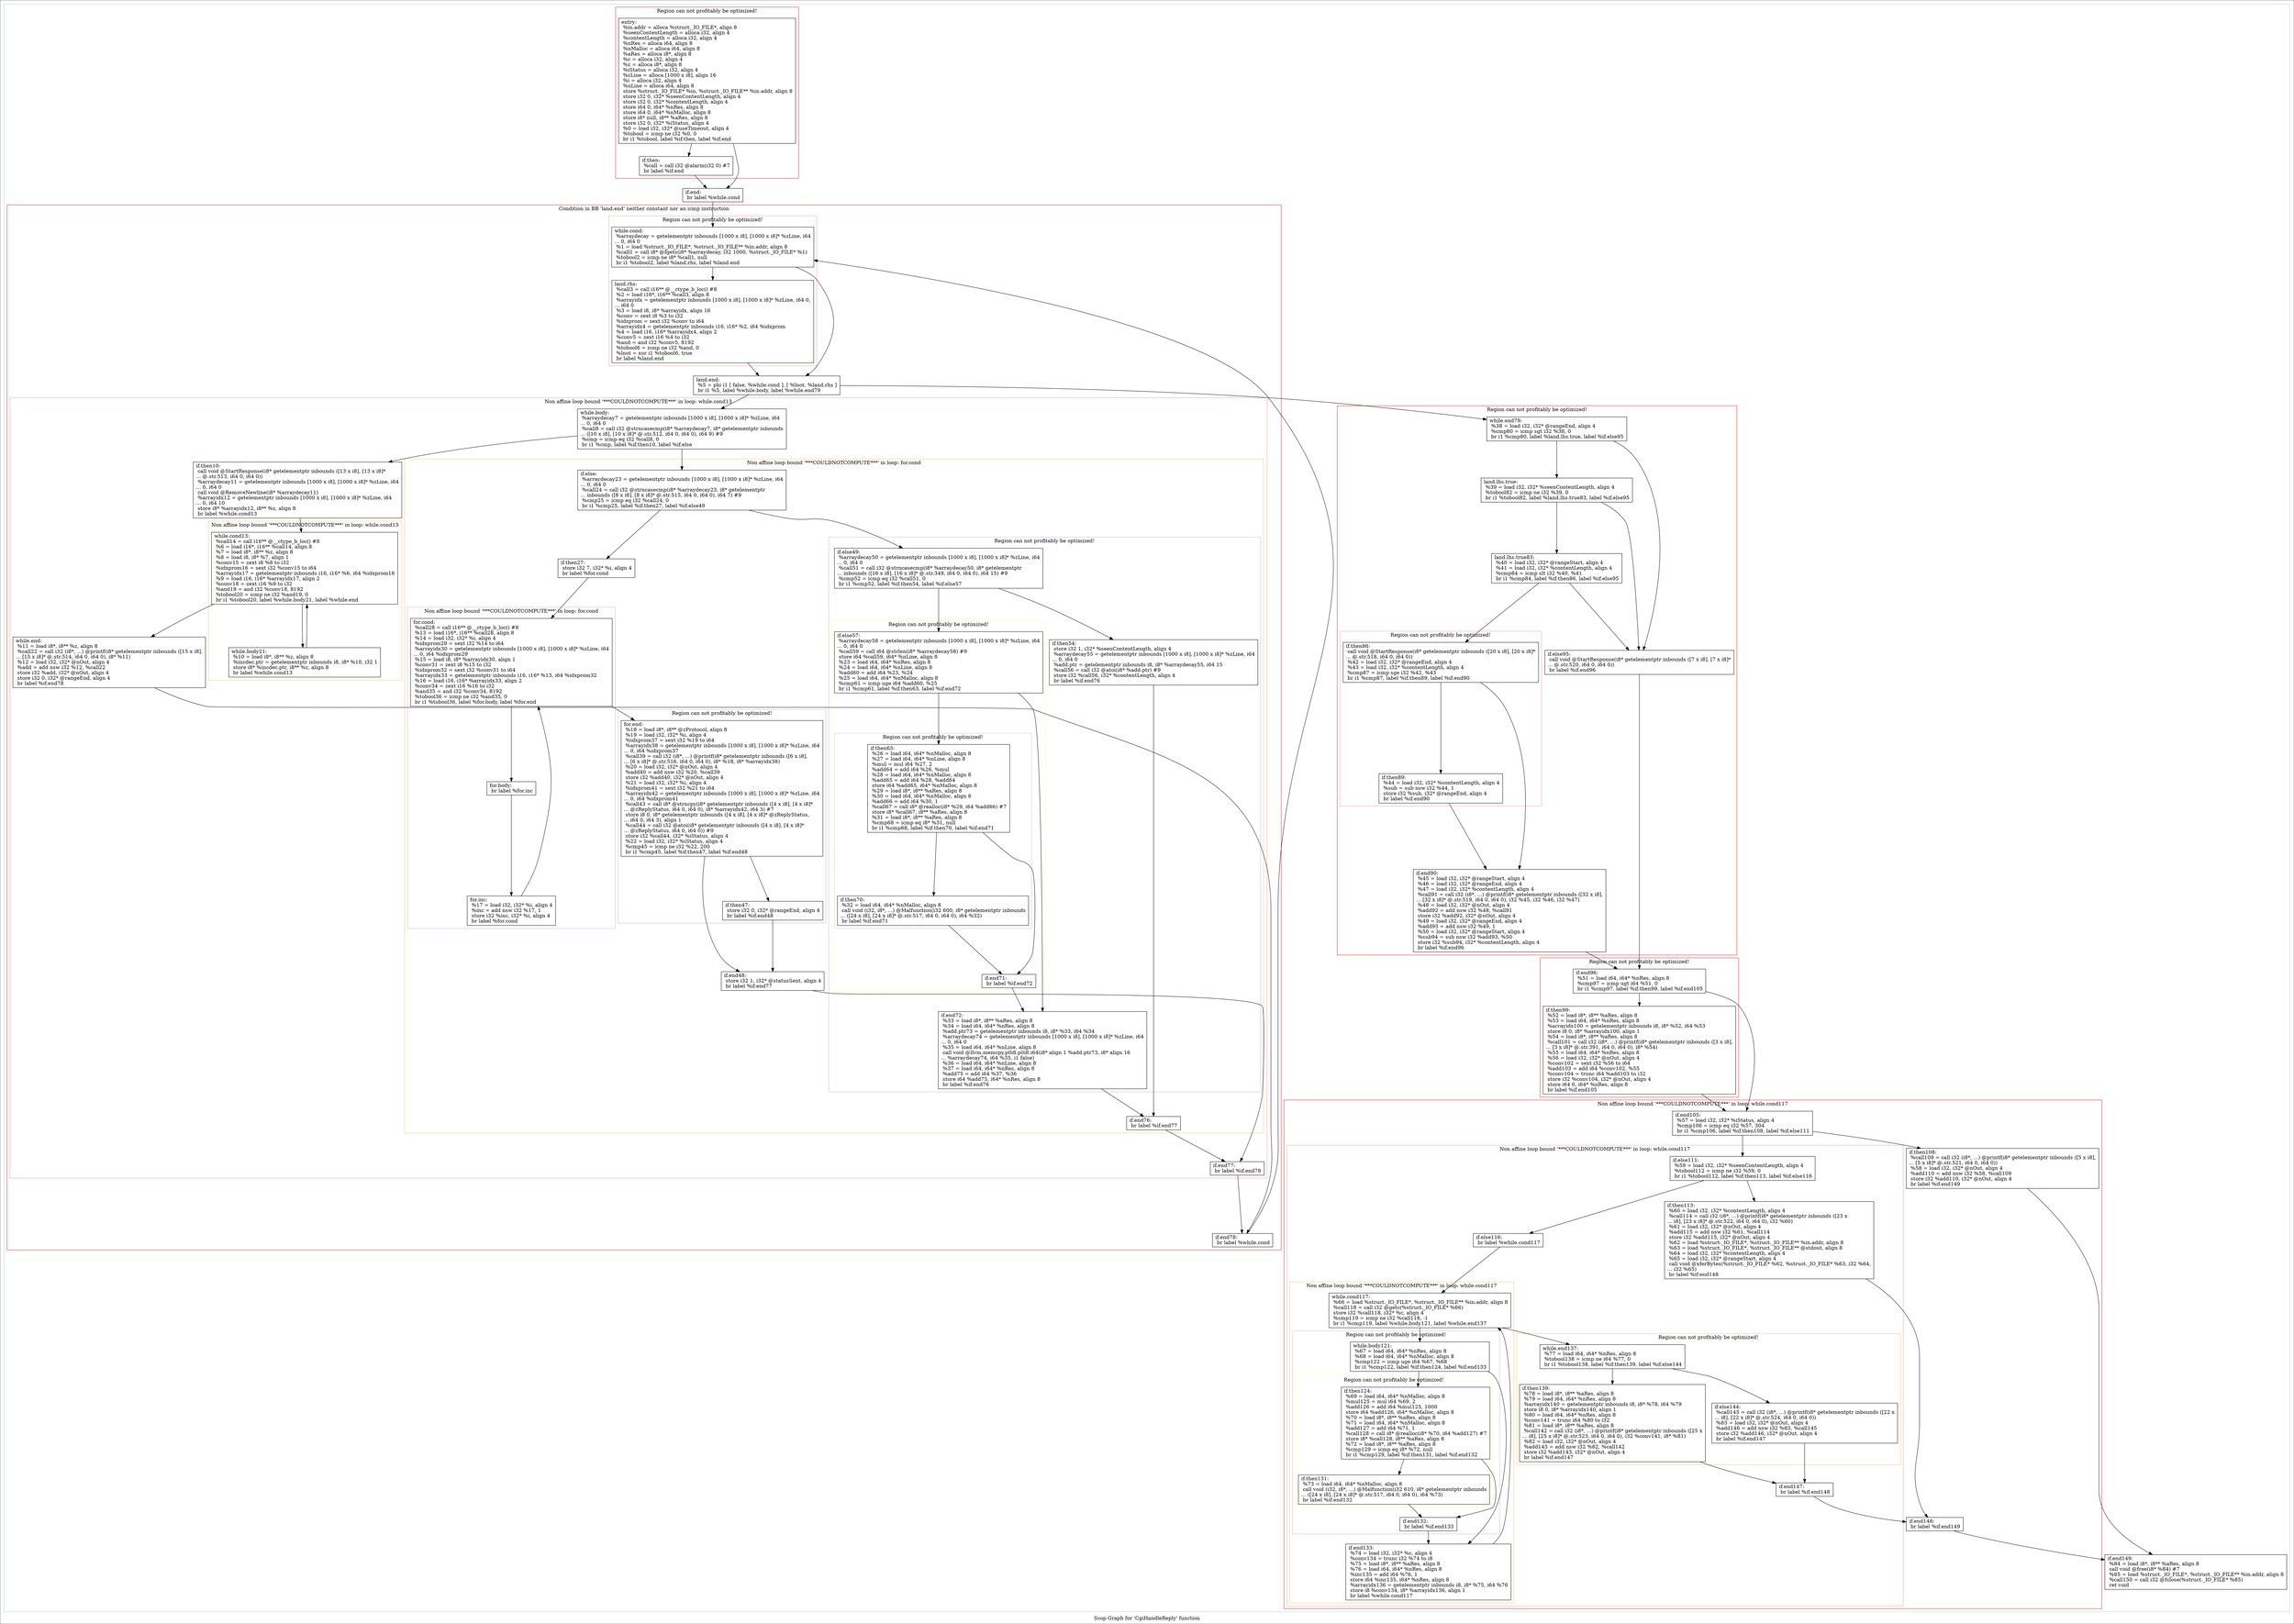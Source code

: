 digraph "Scop Graph for 'CgiHandleReply' function" {
	label="Scop Graph for 'CgiHandleReply' function";

	Node0x1fe49e0 [shape=record,label="{entry:\l  %in.addr = alloca %struct._IO_FILE*, align 8\l  %seenContentLength = alloca i32, align 4\l  %contentLength = alloca i32, align 4\l  %nRes = alloca i64, align 8\l  %nMalloc = alloca i64, align 8\l  %aRes = alloca i8*, align 8\l  %c = alloca i32, align 4\l  %z = alloca i8*, align 8\l  %iStatus = alloca i32, align 4\l  %zLine = alloca [1000 x i8], align 16\l  %i = alloca i32, align 4\l  %nLine = alloca i64, align 8\l  store %struct._IO_FILE* %in, %struct._IO_FILE** %in.addr, align 8\l  store i32 0, i32* %seenContentLength, align 4\l  store i32 0, i32* %contentLength, align 4\l  store i64 0, i64* %nRes, align 8\l  store i64 0, i64* %nMalloc, align 8\l  store i8* null, i8** %aRes, align 8\l  store i32 0, i32* %iStatus, align 4\l  %0 = load i32, i32* @useTimeout, align 4\l  %tobool = icmp ne i32 %0, 0\l  br i1 %tobool, label %if.then, label %if.end\l}"];
	Node0x1fe49e0 -> Node0x2001d90;
	Node0x1fe49e0 -> Node0x203e550;
	Node0x2001d90 [shape=record,label="{if.then:                                          \l  %call = call i32 @alarm(i32 0) #7\l  br label %if.end\l}"];
	Node0x2001d90 -> Node0x203e550;
	Node0x203e550 [shape=record,label="{if.end:                                           \l  br label %while.cond\l}"];
	Node0x203e550 -> Node0x2082cb0;
	Node0x2082cb0 [shape=record,label="{while.cond:                                       \l  %arraydecay = getelementptr inbounds [1000 x i8], [1000 x i8]* %zLine, i64\l... 0, i64 0\l  %1 = load %struct._IO_FILE*, %struct._IO_FILE** %in.addr, align 8\l  %call1 = call i8* @fgets(i8* %arraydecay, i32 1000, %struct._IO_FILE* %1)\l  %tobool2 = icmp ne i8* %call1, null\l  br i1 %tobool2, label %land.rhs, label %land.end\l}"];
	Node0x2082cb0 -> Node0x2085e60;
	Node0x2082cb0 -> Node0x207c4e0;
	Node0x2085e60 [shape=record,label="{land.rhs:                                         \l  %call3 = call i16** @__ctype_b_loc() #8\l  %2 = load i16*, i16** %call3, align 8\l  %arrayidx = getelementptr inbounds [1000 x i8], [1000 x i8]* %zLine, i64 0,\l... i64 0\l  %3 = load i8, i8* %arrayidx, align 16\l  %conv = zext i8 %3 to i32\l  %idxprom = sext i32 %conv to i64\l  %arrayidx4 = getelementptr inbounds i16, i16* %2, i64 %idxprom\l  %4 = load i16, i16* %arrayidx4, align 2\l  %conv5 = zext i16 %4 to i32\l  %and = and i32 %conv5, 8192\l  %tobool6 = icmp ne i32 %and, 0\l  %lnot = xor i1 %tobool6, true\l  br label %land.end\l}"];
	Node0x2085e60 -> Node0x207c4e0;
	Node0x207c4e0 [shape=record,label="{land.end:                                         \l  %5 = phi i1 [ false, %while.cond ], [ %lnot, %land.rhs ]\l  br i1 %5, label %while.body, label %while.end79\l}"];
	Node0x207c4e0 -> Node0x2016a00;
	Node0x207c4e0 -> Node0x20157f0;
	Node0x2016a00 [shape=record,label="{while.body:                                       \l  %arraydecay7 = getelementptr inbounds [1000 x i8], [1000 x i8]* %zLine, i64\l... 0, i64 0\l  %call8 = call i32 @strncasecmp(i8* %arraydecay7, i8* getelementptr inbounds\l... ([10 x i8], [10 x i8]* @.str.512, i64 0, i64 0), i64 9) #9\l  %cmp = icmp eq i32 %call8, 0\l  br i1 %cmp, label %if.then10, label %if.else\l}"];
	Node0x2016a00 -> Node0x2094160;
	Node0x2016a00 -> Node0x20a0760;
	Node0x2094160 [shape=record,label="{if.then10:                                        \l  call void @StartResponse(i8* getelementptr inbounds ([13 x i8], [13 x i8]*\l... @.str.513, i64 0, i64 0))\l  %arraydecay11 = getelementptr inbounds [1000 x i8], [1000 x i8]* %zLine, i64\l... 0, i64 0\l  call void @RemoveNewline(i8* %arraydecay11)\l  %arrayidx12 = getelementptr inbounds [1000 x i8], [1000 x i8]* %zLine, i64\l... 0, i64 10\l  store i8* %arrayidx12, i8** %z, align 8\l  br label %while.cond13\l}"];
	Node0x2094160 -> Node0x207afd0;
	Node0x207afd0 [shape=record,label="{while.cond13:                                     \l  %call14 = call i16** @__ctype_b_loc() #8\l  %6 = load i16*, i16** %call14, align 8\l  %7 = load i8*, i8** %z, align 8\l  %8 = load i8, i8* %7, align 1\l  %conv15 = zext i8 %8 to i32\l  %idxprom16 = sext i32 %conv15 to i64\l  %arrayidx17 = getelementptr inbounds i16, i16* %6, i64 %idxprom16\l  %9 = load i16, i16* %arrayidx17, align 2\l  %conv18 = zext i16 %9 to i32\l  %and19 = and i32 %conv18, 8192\l  %tobool20 = icmp ne i32 %and19, 0\l  br i1 %tobool20, label %while.body21, label %while.end\l}"];
	Node0x207afd0 -> Node0x2072b10;
	Node0x207afd0 -> Node0x1fd8500;
	Node0x2072b10 [shape=record,label="{while.body21:                                     \l  %10 = load i8*, i8** %z, align 8\l  %incdec.ptr = getelementptr inbounds i8, i8* %10, i32 1\l  store i8* %incdec.ptr, i8** %z, align 8\l  br label %while.cond13\l}"];
	Node0x2072b10 -> Node0x207afd0[constraint=false];
	Node0x1fd8500 [shape=record,label="{while.end:                                        \l  %11 = load i8*, i8** %z, align 8\l  %call22 = call i32 (i8*, ...) @printf(i8* getelementptr inbounds ([15 x i8],\l... [15 x i8]* @.str.514, i64 0, i64 0), i8* %11)\l  %12 = load i32, i32* @nOut, align 4\l  %add = add nsw i32 %12, %call22\l  store i32 %add, i32* @nOut, align 4\l  store i32 0, i32* @rangeEnd, align 4\l  br label %if.end78\l}"];
	Node0x1fd8500 -> Node0x2045570;
	Node0x2045570 [shape=record,label="{if.end78:                                         \l  br label %while.cond\l}"];
	Node0x2045570 -> Node0x2082cb0[constraint=false];
	Node0x20a0760 [shape=record,label="{if.else:                                          \l  %arraydecay23 = getelementptr inbounds [1000 x i8], [1000 x i8]* %zLine, i64\l... 0, i64 0\l  %call24 = call i32 @strncasecmp(i8* %arraydecay23, i8* getelementptr\l... inbounds ([8 x i8], [8 x i8]* @.str.515, i64 0, i64 0), i64 7) #9\l  %cmp25 = icmp eq i32 %call24, 0\l  br i1 %cmp25, label %if.then27, label %if.else49\l}"];
	Node0x20a0760 -> Node0x2084790;
	Node0x20a0760 -> Node0x203e790;
	Node0x2084790 [shape=record,label="{if.then27:                                        \l  store i32 7, i32* %i, align 4\l  br label %for.cond\l}"];
	Node0x2084790 -> Node0x2019120;
	Node0x2019120 [shape=record,label="{for.cond:                                         \l  %call28 = call i16** @__ctype_b_loc() #8\l  %13 = load i16*, i16** %call28, align 8\l  %14 = load i32, i32* %i, align 4\l  %idxprom29 = sext i32 %14 to i64\l  %arrayidx30 = getelementptr inbounds [1000 x i8], [1000 x i8]* %zLine, i64\l... 0, i64 %idxprom29\l  %15 = load i8, i8* %arrayidx30, align 1\l  %conv31 = zext i8 %15 to i32\l  %idxprom32 = sext i32 %conv31 to i64\l  %arrayidx33 = getelementptr inbounds i16, i16* %13, i64 %idxprom32\l  %16 = load i16, i16* %arrayidx33, align 2\l  %conv34 = zext i16 %16 to i32\l  %and35 = and i32 %conv34, 8192\l  %tobool36 = icmp ne i32 %and35, 0\l  br i1 %tobool36, label %for.body, label %for.end\l}"];
	Node0x2019120 -> Node0x1ff3180;
	Node0x2019120 -> Node0x204b4a0;
	Node0x1ff3180 [shape=record,label="{for.body:                                         \l  br label %for.inc\l}"];
	Node0x1ff3180 -> Node0x200f600;
	Node0x200f600 [shape=record,label="{for.inc:                                          \l  %17 = load i32, i32* %i, align 4\l  %inc = add nsw i32 %17, 1\l  store i32 %inc, i32* %i, align 4\l  br label %for.cond\l}"];
	Node0x200f600 -> Node0x2019120[constraint=false];
	Node0x204b4a0 [shape=record,label="{for.end:                                          \l  %18 = load i8*, i8** @zProtocol, align 8\l  %19 = load i32, i32* %i, align 4\l  %idxprom37 = sext i32 %19 to i64\l  %arrayidx38 = getelementptr inbounds [1000 x i8], [1000 x i8]* %zLine, i64\l... 0, i64 %idxprom37\l  %call39 = call i32 (i8*, ...) @printf(i8* getelementptr inbounds ([6 x i8],\l... [6 x i8]* @.str.516, i64 0, i64 0), i8* %18, i8* %arrayidx38)\l  %20 = load i32, i32* @nOut, align 4\l  %add40 = add nsw i32 %20, %call39\l  store i32 %add40, i32* @nOut, align 4\l  %21 = load i32, i32* %i, align 4\l  %idxprom41 = sext i32 %21 to i64\l  %arrayidx42 = getelementptr inbounds [1000 x i8], [1000 x i8]* %zLine, i64\l... 0, i64 %idxprom41\l  %call43 = call i8* @strncpy(i8* getelementptr inbounds ([4 x i8], [4 x i8]*\l... @zReplyStatus, i64 0, i64 0), i8* %arrayidx42, i64 3) #7\l  store i8 0, i8* getelementptr inbounds ([4 x i8], [4 x i8]* @zReplyStatus,\l... i64 0, i64 3), align 1\l  %call44 = call i32 @atoi(i8* getelementptr inbounds ([4 x i8], [4 x i8]*\l... @zReplyStatus, i64 0, i64 0)) #9\l  store i32 %call44, i32* %iStatus, align 4\l  %22 = load i32, i32* %iStatus, align 4\l  %cmp45 = icmp ne i32 %22, 200\l  br i1 %cmp45, label %if.then47, label %if.end48\l}"];
	Node0x204b4a0 -> Node0x208c000;
	Node0x204b4a0 -> Node0x2089a80;
	Node0x208c000 [shape=record,label="{if.then47:                                        \l  store i32 0, i32* @rangeEnd, align 4\l  br label %if.end48\l}"];
	Node0x208c000 -> Node0x2089a80;
	Node0x2089a80 [shape=record,label="{if.end48:                                         \l  store i32 1, i32* @statusSent, align 4\l  br label %if.end77\l}"];
	Node0x2089a80 -> Node0x1fd98f0;
	Node0x1fd98f0 [shape=record,label="{if.end77:                                         \l  br label %if.end78\l}"];
	Node0x1fd98f0 -> Node0x2045570;
	Node0x203e790 [shape=record,label="{if.else49:                                        \l  %arraydecay50 = getelementptr inbounds [1000 x i8], [1000 x i8]* %zLine, i64\l... 0, i64 0\l  %call51 = call i32 @strncasecmp(i8* %arraydecay50, i8* getelementptr\l... inbounds ([16 x i8], [16 x i8]* @.str.349, i64 0, i64 0), i64 15) #9\l  %cmp52 = icmp eq i32 %call51, 0\l  br i1 %cmp52, label %if.then54, label %if.else57\l}"];
	Node0x203e790 -> Node0x2085700;
	Node0x203e790 -> Node0x1feda30;
	Node0x2085700 [shape=record,label="{if.then54:                                        \l  store i32 1, i32* %seenContentLength, align 4\l  %arraydecay55 = getelementptr inbounds [1000 x i8], [1000 x i8]* %zLine, i64\l... 0, i64 0\l  %add.ptr = getelementptr inbounds i8, i8* %arraydecay55, i64 15\l  %call56 = call i32 @atoi(i8* %add.ptr) #9\l  store i32 %call56, i32* %contentLength, align 4\l  br label %if.end76\l}"];
	Node0x2085700 -> Node0x2056460;
	Node0x2056460 [shape=record,label="{if.end76:                                         \l  br label %if.end77\l}"];
	Node0x2056460 -> Node0x1fd98f0;
	Node0x1feda30 [shape=record,label="{if.else57:                                        \l  %arraydecay58 = getelementptr inbounds [1000 x i8], [1000 x i8]* %zLine, i64\l... 0, i64 0\l  %call59 = call i64 @strlen(i8* %arraydecay58) #9\l  store i64 %call59, i64* %nLine, align 8\l  %23 = load i64, i64* %nRes, align 8\l  %24 = load i64, i64* %nLine, align 8\l  %add60 = add i64 %23, %24\l  %25 = load i64, i64* %nMalloc, align 8\l  %cmp61 = icmp uge i64 %add60, %25\l  br i1 %cmp61, label %if.then63, label %if.end72\l}"];
	Node0x1feda30 -> Node0x1fd9c40;
	Node0x1feda30 -> Node0x1fea5e0;
	Node0x1fd9c40 [shape=record,label="{if.then63:                                        \l  %26 = load i64, i64* %nMalloc, align 8\l  %27 = load i64, i64* %nLine, align 8\l  %mul = mul i64 %27, 2\l  %add64 = add i64 %26, %mul\l  %28 = load i64, i64* %nMalloc, align 8\l  %add65 = add i64 %28, %add64\l  store i64 %add65, i64* %nMalloc, align 8\l  %29 = load i8*, i8** %aRes, align 8\l  %30 = load i64, i64* %nMalloc, align 8\l  %add66 = add i64 %30, 1\l  %call67 = call i8* @realloc(i8* %29, i64 %add66) #7\l  store i8* %call67, i8** %aRes, align 8\l  %31 = load i8*, i8** %aRes, align 8\l  %cmp68 = icmp eq i8* %31, null\l  br i1 %cmp68, label %if.then70, label %if.end71\l}"];
	Node0x1fd9c40 -> Node0x1ff8520;
	Node0x1fd9c40 -> Node0x20100a0;
	Node0x1ff8520 [shape=record,label="{if.then70:                                        \l  %32 = load i64, i64* %nMalloc, align 8\l  call void (i32, i8*, ...) @Malfunction(i32 600, i8* getelementptr inbounds\l... ([24 x i8], [24 x i8]* @.str.517, i64 0, i64 0), i64 %32)\l  br label %if.end71\l}"];
	Node0x1ff8520 -> Node0x20100a0;
	Node0x20100a0 [shape=record,label="{if.end71:                                         \l  br label %if.end72\l}"];
	Node0x20100a0 -> Node0x1fea5e0;
	Node0x1fea5e0 [shape=record,label="{if.end72:                                         \l  %33 = load i8*, i8** %aRes, align 8\l  %34 = load i64, i64* %nRes, align 8\l  %add.ptr73 = getelementptr inbounds i8, i8* %33, i64 %34\l  %arraydecay74 = getelementptr inbounds [1000 x i8], [1000 x i8]* %zLine, i64\l... 0, i64 0\l  %35 = load i64, i64* %nLine, align 8\l  call void @llvm.memcpy.p0i8.p0i8.i64(i8* align 1 %add.ptr73, i8* align 16\l... %arraydecay74, i64 %35, i1 false)\l  %36 = load i64, i64* %nLine, align 8\l  %37 = load i64, i64* %nRes, align 8\l  %add75 = add i64 %37, %36\l  store i64 %add75, i64* %nRes, align 8\l  br label %if.end76\l}"];
	Node0x1fea5e0 -> Node0x2056460;
	Node0x20157f0 [shape=record,label="{while.end79:                                      \l  %38 = load i32, i32* @rangeEnd, align 4\l  %cmp80 = icmp sgt i32 %38, 0\l  br i1 %cmp80, label %land.lhs.true, label %if.else95\l}"];
	Node0x20157f0 -> Node0x204f420;
	Node0x20157f0 -> Node0x2075e00;
	Node0x204f420 [shape=record,label="{land.lhs.true:                                    \l  %39 = load i32, i32* %seenContentLength, align 4\l  %tobool82 = icmp ne i32 %39, 0\l  br i1 %tobool82, label %land.lhs.true83, label %if.else95\l}"];
	Node0x204f420 -> Node0x208a460;
	Node0x204f420 -> Node0x2075e00;
	Node0x208a460 [shape=record,label="{land.lhs.true83:                                  \l  %40 = load i32, i32* @rangeStart, align 4\l  %41 = load i32, i32* %contentLength, align 4\l  %cmp84 = icmp slt i32 %40, %41\l  br i1 %cmp84, label %if.then86, label %if.else95\l}"];
	Node0x208a460 -> Node0x1ffe640;
	Node0x208a460 -> Node0x2075e00;
	Node0x1ffe640 [shape=record,label="{if.then86:                                        \l  call void @StartResponse(i8* getelementptr inbounds ([20 x i8], [20 x i8]*\l... @.str.518, i64 0, i64 0))\l  %42 = load i32, i32* @rangeEnd, align 4\l  %43 = load i32, i32* %contentLength, align 4\l  %cmp87 = icmp sge i32 %42, %43\l  br i1 %cmp87, label %if.then89, label %if.end90\l}"];
	Node0x1ffe640 -> Node0x2099020;
	Node0x1ffe640 -> Node0x208fb10;
	Node0x2099020 [shape=record,label="{if.then89:                                        \l  %44 = load i32, i32* %contentLength, align 4\l  %sub = sub nsw i32 %44, 1\l  store i32 %sub, i32* @rangeEnd, align 4\l  br label %if.end90\l}"];
	Node0x2099020 -> Node0x208fb10;
	Node0x208fb10 [shape=record,label="{if.end90:                                         \l  %45 = load i32, i32* @rangeStart, align 4\l  %46 = load i32, i32* @rangeEnd, align 4\l  %47 = load i32, i32* %contentLength, align 4\l  %call91 = call i32 (i8*, ...) @printf(i8* getelementptr inbounds ([32 x i8],\l... [32 x i8]* @.str.519, i64 0, i64 0), i32 %45, i32 %46, i32 %47)\l  %48 = load i32, i32* @nOut, align 4\l  %add92 = add nsw i32 %48, %call91\l  store i32 %add92, i32* @nOut, align 4\l  %49 = load i32, i32* @rangeEnd, align 4\l  %add93 = add nsw i32 %49, 1\l  %50 = load i32, i32* @rangeStart, align 4\l  %sub94 = sub nsw i32 %add93, %50\l  store i32 %sub94, i32* %contentLength, align 4\l  br label %if.end96\l}"];
	Node0x208fb10 -> Node0x20850b0;
	Node0x20850b0 [shape=record,label="{if.end96:                                         \l  %51 = load i64, i64* %nRes, align 8\l  %cmp97 = icmp ugt i64 %51, 0\l  br i1 %cmp97, label %if.then99, label %if.end105\l}"];
	Node0x20850b0 -> Node0x2066ad0;
	Node0x20850b0 -> Node0x2057360;
	Node0x2066ad0 [shape=record,label="{if.then99:                                        \l  %52 = load i8*, i8** %aRes, align 8\l  %53 = load i64, i64* %nRes, align 8\l  %arrayidx100 = getelementptr inbounds i8, i8* %52, i64 %53\l  store i8 0, i8* %arrayidx100, align 1\l  %54 = load i8*, i8** %aRes, align 8\l  %call101 = call i32 (i8*, ...) @printf(i8* getelementptr inbounds ([3 x i8],\l... [3 x i8]* @.str.391, i64 0, i64 0), i8* %54)\l  %55 = load i64, i64* %nRes, align 8\l  %56 = load i32, i32* @nOut, align 4\l  %conv102 = sext i32 %56 to i64\l  %add103 = add i64 %conv102, %55\l  %conv104 = trunc i64 %add103 to i32\l  store i32 %conv104, i32* @nOut, align 4\l  store i64 0, i64* %nRes, align 8\l  br label %if.end105\l}"];
	Node0x2066ad0 -> Node0x2057360;
	Node0x2057360 [shape=record,label="{if.end105:                                        \l  %57 = load i32, i32* %iStatus, align 4\l  %cmp106 = icmp eq i32 %57, 304\l  br i1 %cmp106, label %if.then108, label %if.else111\l}"];
	Node0x2057360 -> Node0x1fd85d0;
	Node0x2057360 -> Node0x20841b0;
	Node0x1fd85d0 [shape=record,label="{if.then108:                                       \l  %call109 = call i32 (i8*, ...) @printf(i8* getelementptr inbounds ([5 x i8],\l... [5 x i8]* @.str.521, i64 0, i64 0))\l  %58 = load i32, i32* @nOut, align 4\l  %add110 = add nsw i32 %58, %call109\l  store i32 %add110, i32* @nOut, align 4\l  br label %if.end149\l}"];
	Node0x1fd85d0 -> Node0x1ff3b10;
	Node0x1ff3b10 [shape=record,label="{if.end149:                                        \l  %84 = load i8*, i8** %aRes, align 8\l  call void @free(i8* %84) #7\l  %85 = load %struct._IO_FILE*, %struct._IO_FILE** %in.addr, align 8\l  %call150 = call i32 @fclose(%struct._IO_FILE* %85)\l  ret void\l}"];
	Node0x20841b0 [shape=record,label="{if.else111:                                       \l  %59 = load i32, i32* %seenContentLength, align 4\l  %tobool112 = icmp ne i32 %59, 0\l  br i1 %tobool112, label %if.then113, label %if.else116\l}"];
	Node0x20841b0 -> Node0x2025c30;
	Node0x20841b0 -> Node0x1ffe400;
	Node0x2025c30 [shape=record,label="{if.then113:                                       \l  %60 = load i32, i32* %contentLength, align 4\l  %call114 = call i32 (i8*, ...) @printf(i8* getelementptr inbounds ([23 x\l... i8], [23 x i8]* @.str.522, i64 0, i64 0), i32 %60)\l  %61 = load i32, i32* @nOut, align 4\l  %add115 = add nsw i32 %61, %call114\l  store i32 %add115, i32* @nOut, align 4\l  %62 = load %struct._IO_FILE*, %struct._IO_FILE** %in.addr, align 8\l  %63 = load %struct._IO_FILE*, %struct._IO_FILE** @stdout, align 8\l  %64 = load i32, i32* %contentLength, align 4\l  %65 = load i32, i32* @rangeStart, align 4\l  call void @xferBytes(%struct._IO_FILE* %62, %struct._IO_FILE* %63, i32 %64,\l... i32 %65)\l  br label %if.end148\l}"];
	Node0x2025c30 -> Node0x2092eb0;
	Node0x2092eb0 [shape=record,label="{if.end148:                                        \l  br label %if.end149\l}"];
	Node0x2092eb0 -> Node0x1ff3b10;
	Node0x1ffe400 [shape=record,label="{if.else116:                                       \l  br label %while.cond117\l}"];
	Node0x1ffe400 -> Node0x206b350;
	Node0x206b350 [shape=record,label="{while.cond117:                                    \l  %66 = load %struct._IO_FILE*, %struct._IO_FILE** %in.addr, align 8\l  %call118 = call i32 @getc(%struct._IO_FILE* %66)\l  store i32 %call118, i32* %c, align 4\l  %cmp119 = icmp ne i32 %call118, -1\l  br i1 %cmp119, label %while.body121, label %while.end137\l}"];
	Node0x206b350 -> Node0x2020b20;
	Node0x206b350 -> Node0x1ff9ca0;
	Node0x2020b20 [shape=record,label="{while.body121:                                    \l  %67 = load i64, i64* %nRes, align 8\l  %68 = load i64, i64* %nMalloc, align 8\l  %cmp122 = icmp uge i64 %67, %68\l  br i1 %cmp122, label %if.then124, label %if.end133\l}"];
	Node0x2020b20 -> Node0x2029dc0;
	Node0x2020b20 -> Node0x1fe9a30;
	Node0x2029dc0 [shape=record,label="{if.then124:                                       \l  %69 = load i64, i64* %nMalloc, align 8\l  %mul125 = mul i64 %69, 2\l  %add126 = add i64 %mul125, 1000\l  store i64 %add126, i64* %nMalloc, align 8\l  %70 = load i8*, i8** %aRes, align 8\l  %71 = load i64, i64* %nMalloc, align 8\l  %add127 = add i64 %71, 1\l  %call128 = call i8* @realloc(i8* %70, i64 %add127) #7\l  store i8* %call128, i8** %aRes, align 8\l  %72 = load i8*, i8** %aRes, align 8\l  %cmp129 = icmp eq i8* %72, null\l  br i1 %cmp129, label %if.then131, label %if.end132\l}"];
	Node0x2029dc0 -> Node0x1ffdb80;
	Node0x2029dc0 -> Node0x1fdd190;
	Node0x1ffdb80 [shape=record,label="{if.then131:                                       \l  %73 = load i64, i64* %nMalloc, align 8\l  call void (i32, i8*, ...) @Malfunction(i32 610, i8* getelementptr inbounds\l... ([24 x i8], [24 x i8]* @.str.517, i64 0, i64 0), i64 %73)\l  br label %if.end132\l}"];
	Node0x1ffdb80 -> Node0x1fdd190;
	Node0x1fdd190 [shape=record,label="{if.end132:                                        \l  br label %if.end133\l}"];
	Node0x1fdd190 -> Node0x1fe9a30;
	Node0x1fe9a30 [shape=record,label="{if.end133:                                        \l  %74 = load i32, i32* %c, align 4\l  %conv134 = trunc i32 %74 to i8\l  %75 = load i8*, i8** %aRes, align 8\l  %76 = load i64, i64* %nRes, align 8\l  %inc135 = add i64 %76, 1\l  store i64 %inc135, i64* %nRes, align 8\l  %arrayidx136 = getelementptr inbounds i8, i8* %75, i64 %76\l  store i8 %conv134, i8* %arrayidx136, align 1\l  br label %while.cond117\l}"];
	Node0x1fe9a30 -> Node0x206b350[constraint=false];
	Node0x1ff9ca0 [shape=record,label="{while.end137:                                     \l  %77 = load i64, i64* %nRes, align 8\l  %tobool138 = icmp ne i64 %77, 0\l  br i1 %tobool138, label %if.then139, label %if.else144\l}"];
	Node0x1ff9ca0 -> Node0x1fe0de0;
	Node0x1ff9ca0 -> Node0x2024550;
	Node0x1fe0de0 [shape=record,label="{if.then139:                                       \l  %78 = load i8*, i8** %aRes, align 8\l  %79 = load i64, i64* %nRes, align 8\l  %arrayidx140 = getelementptr inbounds i8, i8* %78, i64 %79\l  store i8 0, i8* %arrayidx140, align 1\l  %80 = load i64, i64* %nRes, align 8\l  %conv141 = trunc i64 %80 to i32\l  %81 = load i8*, i8** %aRes, align 8\l  %call142 = call i32 (i8*, ...) @printf(i8* getelementptr inbounds ([25 x\l... i8], [25 x i8]* @.str.523, i64 0, i64 0), i32 %conv141, i8* %81)\l  %82 = load i32, i32* @nOut, align 4\l  %add143 = add nsw i32 %82, %call142\l  store i32 %add143, i32* @nOut, align 4\l  br label %if.end147\l}"];
	Node0x1fe0de0 -> Node0x2001af0;
	Node0x2001af0 [shape=record,label="{if.end147:                                        \l  br label %if.end148\l}"];
	Node0x2001af0 -> Node0x2092eb0;
	Node0x2024550 [shape=record,label="{if.else144:                                       \l  %call145 = call i32 (i8*, ...) @printf(i8* getelementptr inbounds ([22 x\l... i8], [22 x i8]* @.str.524, i64 0, i64 0))\l  %83 = load i32, i32* @nOut, align 4\l  %add146 = add nsw i32 %83, %call145\l  store i32 %add146, i32* @nOut, align 4\l  br label %if.end147\l}"];
	Node0x2024550 -> Node0x2001af0;
	Node0x2075e00 [shape=record,label="{if.else95:                                        \l  call void @StartResponse(i8* getelementptr inbounds ([7 x i8], [7 x i8]*\l... @.str.520, i64 0, i64 0))\l  br label %if.end96\l}"];
	Node0x2075e00 -> Node0x20850b0;
	colorscheme = "paired12"
        subgraph cluster_0x20a1b80 {
          label = "";
          style = solid;
          color = 1
          subgraph cluster_0x20e1980 {
            label = "Region can not profitably be optimized!";
            style = solid;
            color = 6
            Node0x1fe49e0;
            Node0x2001d90;
          }
          subgraph cluster_0x20e1900 {
            label = "Condition in BB 'land.end' neither constant nor an icmp instruction";
            style = solid;
            color = 6
            subgraph cluster_0x20e1880 {
              label = "Region can not profitably be optimized!";
              style = solid;
              color = 5
              Node0x2082cb0;
              Node0x2085e60;
            }
            subgraph cluster_0x2116710 {
              label = "Non affine loop bound '***COULDNOTCOMPUTE***' in loop: while.cond13";
              style = solid;
              color = 5
              subgraph cluster_0x20e83f0 {
                label = "Non affine loop bound '***COULDNOTCOMPUTE***' in loop: while.cond13";
                style = solid;
                color = 7
                Node0x207afd0;
                Node0x2072b10;
              }
              subgraph cluster_0x2116690 {
                label = "Non affine loop bound '***COULDNOTCOMPUTE***' in loop: for.cond";
                style = solid;
                color = 7
                subgraph cluster_0x211b840 {
                  label = "Non affine loop bound '***COULDNOTCOMPUTE***' in loop: for.cond";
                  style = solid;
                  color = 9
                  Node0x2019120;
                  Node0x1ff3180;
                  Node0x200f600;
                }
                subgraph cluster_0x20a4e70 {
                  label = "Region can not profitably be optimized!";
                  style = solid;
                  color = 9
                  Node0x204b4a0;
                  Node0x208c000;
                }
                subgraph cluster_0x20e9480 {
                  label = "Region can not profitably be optimized!";
                  style = solid;
                  color = 9
                  subgraph cluster_0x20a63e0 {
                    label = "Region can not profitably be optimized!";
                    style = solid;
                    color = 11
                    subgraph cluster_0x20e1c30 {
                      label = "Region can not profitably be optimized!";
                      style = solid;
                      color = 1
                      Node0x1fd9c40;
                      Node0x1ff8520;
                    }
                    Node0x1feda30;
                    Node0x20100a0;
                  }
                  Node0x203e790;
                  Node0x2085700;
                  Node0x1fea5e0;
                }
                Node0x20a0760;
                Node0x2084790;
                Node0x2089a80;
                Node0x2056460;
              }
              Node0x2016a00;
              Node0x2094160;
              Node0x1fd8500;
              Node0x1fd98f0;
            }
            Node0x207c4e0;
            Node0x2045570;
          }
          subgraph cluster_0x20e1800 {
            label = "Region can not profitably be optimized!";
            style = solid;
            color = 6
            subgraph cluster_0x2116790 {
              label = "Region can not profitably be optimized!";
              style = solid;
              color = 5
              Node0x1ffe640;
              Node0x2099020;
            }
            Node0x20157f0;
            Node0x204f420;
            Node0x208a460;
            Node0x208fb10;
            Node0x2075e00;
          }
          subgraph cluster_0x20e1780 {
            label = "Region can not profitably be optimized!";
            style = solid;
            color = 6
            Node0x20850b0;
            Node0x2066ad0;
          }
          subgraph cluster_0x20d9540 {
            label = "Non affine loop bound '***COULDNOTCOMPUTE***' in loop: while.cond117";
            style = solid;
            color = 6
            subgraph cluster_0x20d94c0 {
              label = "Non affine loop bound '***COULDNOTCOMPUTE***' in loop: while.cond117";
              style = solid;
              color = 5
              subgraph cluster_0x20d9440 {
                label = "Non affine loop bound '***COULDNOTCOMPUTE***' in loop: while.cond117";
                style = solid;
                color = 7
                subgraph cluster_0x20d9340 {
                  label = "Region can not profitably be optimized!";
                  style = solid;
                  color = 9
                  subgraph cluster_0x20d92c0 {
                    label = "Region can not profitably be optimized!";
                    style = solid;
                    color = 11
                    Node0x2029dc0;
                    Node0x1ffdb80;
                  }
                  Node0x2020b20;
                  Node0x1fdd190;
                }
                Node0x206b350;
                Node0x1fe9a30;
              }
              subgraph cluster_0x20d93c0 {
                label = "Region can not profitably be optimized!";
                style = solid;
                color = 7
                Node0x1ff9ca0;
                Node0x1fe0de0;
                Node0x2024550;
              }
              Node0x20841b0;
              Node0x2025c30;
              Node0x1ffe400;
              Node0x2001af0;
            }
            Node0x2057360;
            Node0x1fd85d0;
            Node0x2092eb0;
          }
          Node0x203e550;
          Node0x1ff3b10;
        }
}
